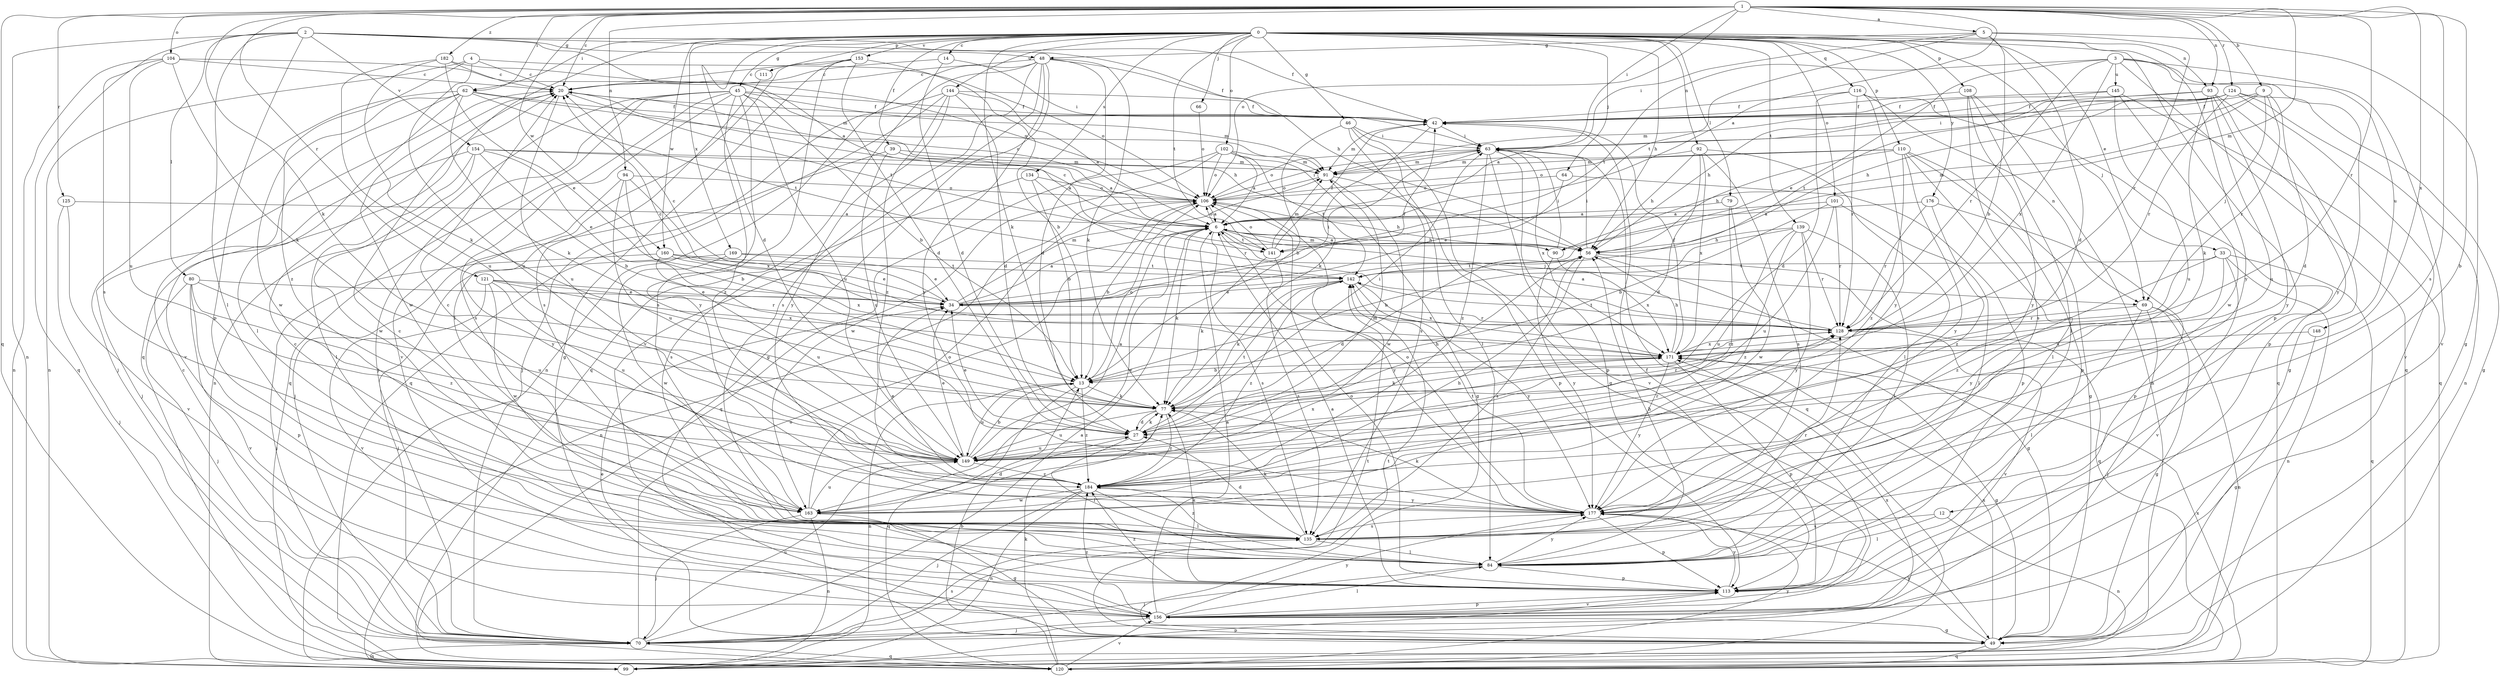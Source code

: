 strict digraph  {
0;
1;
2;
3;
4;
5;
6;
9;
12;
13;
14;
20;
27;
33;
34;
39;
42;
45;
46;
48;
49;
56;
62;
63;
64;
66;
69;
70;
77;
79;
80;
84;
90;
91;
92;
93;
94;
99;
101;
102;
104;
106;
108;
110;
111;
113;
116;
120;
121;
124;
125;
128;
134;
135;
139;
141;
142;
144;
145;
148;
149;
153;
154;
156;
160;
163;
169;
171;
176;
177;
182;
184;
0 -> 14  [label=c];
0 -> 27  [label=d];
0 -> 33  [label=e];
0 -> 39  [label=f];
0 -> 45  [label=g];
0 -> 46  [label=g];
0 -> 56  [label=h];
0 -> 62  [label=i];
0 -> 64  [label=j];
0 -> 66  [label=j];
0 -> 69  [label=j];
0 -> 77  [label=k];
0 -> 79  [label=l];
0 -> 92  [label=n];
0 -> 93  [label=n];
0 -> 101  [label=o];
0 -> 102  [label=o];
0 -> 108  [label=p];
0 -> 110  [label=p];
0 -> 111  [label=p];
0 -> 113  [label=p];
0 -> 116  [label=q];
0 -> 120  [label=q];
0 -> 134  [label=s];
0 -> 139  [label=t];
0 -> 141  [label=t];
0 -> 144  [label=u];
0 -> 153  [label=v];
0 -> 160  [label=w];
0 -> 169  [label=x];
0 -> 176  [label=y];
0 -> 177  [label=y];
1 -> 5  [label=a];
1 -> 6  [label=a];
1 -> 9  [label=b];
1 -> 12  [label=b];
1 -> 20  [label=c];
1 -> 62  [label=i];
1 -> 63  [label=i];
1 -> 77  [label=k];
1 -> 90  [label=m];
1 -> 93  [label=n];
1 -> 94  [label=n];
1 -> 104  [label=o];
1 -> 106  [label=o];
1 -> 120  [label=q];
1 -> 121  [label=r];
1 -> 124  [label=r];
1 -> 125  [label=r];
1 -> 128  [label=r];
1 -> 135  [label=s];
1 -> 160  [label=w];
1 -> 171  [label=x];
1 -> 182  [label=z];
2 -> 6  [label=a];
2 -> 42  [label=f];
2 -> 48  [label=g];
2 -> 56  [label=h];
2 -> 80  [label=l];
2 -> 84  [label=l];
2 -> 99  [label=n];
2 -> 113  [label=p];
2 -> 135  [label=s];
2 -> 154  [label=v];
3 -> 34  [label=e];
3 -> 120  [label=q];
3 -> 128  [label=r];
3 -> 141  [label=t];
3 -> 145  [label=u];
3 -> 148  [label=u];
3 -> 156  [label=v];
3 -> 171  [label=x];
3 -> 177  [label=y];
4 -> 20  [label=c];
4 -> 99  [label=n];
4 -> 106  [label=o];
4 -> 149  [label=u];
4 -> 184  [label=z];
5 -> 13  [label=b];
5 -> 27  [label=d];
5 -> 48  [label=g];
5 -> 49  [label=g];
5 -> 63  [label=i];
5 -> 128  [label=r];
5 -> 141  [label=t];
6 -> 56  [label=h];
6 -> 69  [label=j];
6 -> 77  [label=k];
6 -> 90  [label=m];
6 -> 106  [label=o];
6 -> 135  [label=s];
6 -> 141  [label=t];
6 -> 163  [label=w];
6 -> 177  [label=y];
9 -> 27  [label=d];
9 -> 42  [label=f];
9 -> 63  [label=i];
9 -> 69  [label=j];
9 -> 90  [label=m];
9 -> 128  [label=r];
12 -> 84  [label=l];
12 -> 99  [label=n];
12 -> 135  [label=s];
13 -> 77  [label=k];
13 -> 99  [label=n];
13 -> 106  [label=o];
13 -> 120  [label=q];
13 -> 149  [label=u];
13 -> 184  [label=z];
14 -> 20  [label=c];
14 -> 27  [label=d];
14 -> 63  [label=i];
20 -> 42  [label=f];
20 -> 141  [label=t];
20 -> 149  [label=u];
20 -> 163  [label=w];
27 -> 34  [label=e];
27 -> 56  [label=h];
27 -> 77  [label=k];
27 -> 84  [label=l];
27 -> 142  [label=t];
27 -> 149  [label=u];
33 -> 99  [label=n];
33 -> 120  [label=q];
33 -> 142  [label=t];
33 -> 156  [label=v];
33 -> 177  [label=y];
33 -> 184  [label=z];
34 -> 6  [label=a];
34 -> 20  [label=c];
34 -> 42  [label=f];
34 -> 63  [label=i];
34 -> 91  [label=m];
34 -> 128  [label=r];
39 -> 6  [label=a];
39 -> 70  [label=j];
39 -> 91  [label=m];
39 -> 149  [label=u];
42 -> 63  [label=i];
42 -> 77  [label=k];
42 -> 91  [label=m];
45 -> 13  [label=b];
45 -> 42  [label=f];
45 -> 70  [label=j];
45 -> 91  [label=m];
45 -> 99  [label=n];
45 -> 120  [label=q];
45 -> 135  [label=s];
45 -> 149  [label=u];
45 -> 156  [label=v];
45 -> 177  [label=y];
45 -> 184  [label=z];
46 -> 13  [label=b];
46 -> 49  [label=g];
46 -> 63  [label=i];
46 -> 84  [label=l];
46 -> 135  [label=s];
48 -> 20  [label=c];
48 -> 27  [label=d];
48 -> 42  [label=f];
48 -> 49  [label=g];
48 -> 77  [label=k];
48 -> 99  [label=n];
48 -> 120  [label=q];
48 -> 135  [label=s];
48 -> 156  [label=v];
48 -> 177  [label=y];
49 -> 34  [label=e];
49 -> 120  [label=q];
49 -> 142  [label=t];
49 -> 171  [label=x];
49 -> 177  [label=y];
56 -> 6  [label=a];
56 -> 27  [label=d];
56 -> 49  [label=g];
56 -> 63  [label=i];
56 -> 120  [label=q];
56 -> 135  [label=s];
56 -> 142  [label=t];
62 -> 42  [label=f];
62 -> 56  [label=h];
62 -> 70  [label=j];
62 -> 77  [label=k];
62 -> 84  [label=l];
62 -> 142  [label=t];
62 -> 156  [label=v];
62 -> 163  [label=w];
63 -> 91  [label=m];
63 -> 106  [label=o];
63 -> 113  [label=p];
63 -> 120  [label=q];
63 -> 156  [label=v];
63 -> 171  [label=x];
63 -> 184  [label=z];
64 -> 34  [label=e];
64 -> 106  [label=o];
64 -> 113  [label=p];
66 -> 106  [label=o];
69 -> 49  [label=g];
69 -> 70  [label=j];
69 -> 84  [label=l];
69 -> 99  [label=n];
69 -> 128  [label=r];
70 -> 6  [label=a];
70 -> 20  [label=c];
70 -> 99  [label=n];
70 -> 106  [label=o];
70 -> 120  [label=q];
70 -> 135  [label=s];
70 -> 142  [label=t];
70 -> 149  [label=u];
70 -> 171  [label=x];
77 -> 27  [label=d];
77 -> 63  [label=i];
77 -> 128  [label=r];
77 -> 149  [label=u];
77 -> 184  [label=z];
79 -> 6  [label=a];
79 -> 163  [label=w];
79 -> 184  [label=z];
80 -> 34  [label=e];
80 -> 70  [label=j];
80 -> 113  [label=p];
80 -> 149  [label=u];
80 -> 156  [label=v];
80 -> 184  [label=z];
84 -> 20  [label=c];
84 -> 56  [label=h];
84 -> 70  [label=j];
84 -> 113  [label=p];
84 -> 177  [label=y];
90 -> 20  [label=c];
90 -> 63  [label=i];
90 -> 171  [label=x];
90 -> 177  [label=y];
91 -> 106  [label=o];
91 -> 113  [label=p];
91 -> 163  [label=w];
92 -> 27  [label=d];
92 -> 56  [label=h];
92 -> 84  [label=l];
92 -> 91  [label=m];
92 -> 135  [label=s];
92 -> 171  [label=x];
93 -> 42  [label=f];
93 -> 49  [label=g];
93 -> 77  [label=k];
93 -> 113  [label=p];
93 -> 142  [label=t];
93 -> 149  [label=u];
93 -> 177  [label=y];
94 -> 13  [label=b];
94 -> 106  [label=o];
94 -> 149  [label=u];
94 -> 171  [label=x];
94 -> 177  [label=y];
99 -> 113  [label=p];
101 -> 6  [label=a];
101 -> 13  [label=b];
101 -> 84  [label=l];
101 -> 128  [label=r];
101 -> 149  [label=u];
102 -> 6  [label=a];
102 -> 49  [label=g];
102 -> 91  [label=m];
102 -> 106  [label=o];
102 -> 120  [label=q];
102 -> 142  [label=t];
102 -> 163  [label=w];
104 -> 20  [label=c];
104 -> 77  [label=k];
104 -> 91  [label=m];
104 -> 99  [label=n];
104 -> 120  [label=q];
104 -> 149  [label=u];
106 -> 6  [label=a];
106 -> 13  [label=b];
106 -> 20  [label=c];
106 -> 56  [label=h];
106 -> 63  [label=i];
106 -> 99  [label=n];
108 -> 42  [label=f];
108 -> 84  [label=l];
108 -> 99  [label=n];
108 -> 135  [label=s];
108 -> 177  [label=y];
110 -> 49  [label=g];
110 -> 56  [label=h];
110 -> 84  [label=l];
110 -> 91  [label=m];
110 -> 106  [label=o];
110 -> 113  [label=p];
110 -> 177  [label=y];
110 -> 184  [label=z];
111 -> 135  [label=s];
113 -> 6  [label=a];
113 -> 20  [label=c];
113 -> 77  [label=k];
113 -> 106  [label=o];
113 -> 156  [label=v];
113 -> 177  [label=y];
113 -> 184  [label=z];
116 -> 27  [label=d];
116 -> 42  [label=f];
116 -> 120  [label=q];
116 -> 128  [label=r];
116 -> 177  [label=y];
116 -> 69  [label=n];
120 -> 13  [label=b];
120 -> 77  [label=k];
120 -> 156  [label=v];
120 -> 171  [label=x];
120 -> 177  [label=y];
121 -> 34  [label=e];
121 -> 128  [label=r];
121 -> 149  [label=u];
121 -> 156  [label=v];
121 -> 163  [label=w];
121 -> 171  [label=x];
124 -> 6  [label=a];
124 -> 42  [label=f];
124 -> 49  [label=g];
124 -> 56  [label=h];
124 -> 91  [label=m];
124 -> 99  [label=n];
124 -> 128  [label=r];
124 -> 156  [label=v];
125 -> 6  [label=a];
125 -> 70  [label=j];
125 -> 156  [label=v];
128 -> 6  [label=a];
128 -> 20  [label=c];
128 -> 142  [label=t];
128 -> 156  [label=v];
128 -> 171  [label=x];
134 -> 13  [label=b];
134 -> 106  [label=o];
134 -> 128  [label=r];
134 -> 135  [label=s];
135 -> 27  [label=d];
135 -> 77  [label=k];
135 -> 84  [label=l];
135 -> 128  [label=r];
135 -> 184  [label=z];
139 -> 13  [label=b];
139 -> 56  [label=h];
139 -> 84  [label=l];
139 -> 128  [label=r];
139 -> 149  [label=u];
139 -> 177  [label=y];
139 -> 184  [label=z];
141 -> 42  [label=f];
141 -> 77  [label=k];
141 -> 91  [label=m];
141 -> 106  [label=o];
141 -> 135  [label=s];
142 -> 34  [label=e];
142 -> 77  [label=k];
142 -> 171  [label=x];
142 -> 177  [label=y];
142 -> 184  [label=z];
144 -> 6  [label=a];
144 -> 27  [label=d];
144 -> 42  [label=f];
144 -> 70  [label=j];
144 -> 120  [label=q];
144 -> 177  [label=y];
144 -> 184  [label=z];
145 -> 42  [label=f];
145 -> 56  [label=h];
145 -> 120  [label=q];
145 -> 149  [label=u];
145 -> 163  [label=w];
148 -> 49  [label=g];
148 -> 171  [label=x];
149 -> 6  [label=a];
149 -> 13  [label=b];
149 -> 34  [label=e];
149 -> 91  [label=m];
149 -> 128  [label=r];
149 -> 171  [label=x];
149 -> 184  [label=z];
153 -> 13  [label=b];
153 -> 20  [label=c];
153 -> 27  [label=d];
153 -> 49  [label=g];
153 -> 84  [label=l];
153 -> 135  [label=s];
154 -> 6  [label=a];
154 -> 13  [label=b];
154 -> 34  [label=e];
154 -> 70  [label=j];
154 -> 84  [label=l];
154 -> 91  [label=m];
154 -> 163  [label=w];
156 -> 6  [label=a];
156 -> 42  [label=f];
156 -> 49  [label=g];
156 -> 70  [label=j];
156 -> 84  [label=l];
156 -> 113  [label=p];
156 -> 177  [label=y];
156 -> 184  [label=z];
160 -> 34  [label=e];
160 -> 70  [label=j];
160 -> 142  [label=t];
160 -> 149  [label=u];
160 -> 171  [label=x];
163 -> 20  [label=c];
163 -> 27  [label=d];
163 -> 49  [label=g];
163 -> 56  [label=h];
163 -> 70  [label=j];
163 -> 99  [label=n];
163 -> 106  [label=o];
163 -> 149  [label=u];
169 -> 34  [label=e];
169 -> 70  [label=j];
169 -> 142  [label=t];
169 -> 163  [label=w];
171 -> 13  [label=b];
171 -> 42  [label=f];
171 -> 49  [label=g];
171 -> 56  [label=h];
171 -> 77  [label=k];
171 -> 113  [label=p];
171 -> 128  [label=r];
171 -> 177  [label=y];
176 -> 6  [label=a];
176 -> 113  [label=p];
176 -> 128  [label=r];
176 -> 184  [label=z];
177 -> 77  [label=k];
177 -> 106  [label=o];
177 -> 113  [label=p];
177 -> 135  [label=s];
177 -> 142  [label=t];
182 -> 20  [label=c];
182 -> 34  [label=e];
182 -> 77  [label=k];
182 -> 106  [label=o];
182 -> 149  [label=u];
184 -> 34  [label=e];
184 -> 70  [label=j];
184 -> 84  [label=l];
184 -> 99  [label=n];
184 -> 163  [label=w];
184 -> 177  [label=y];
}
